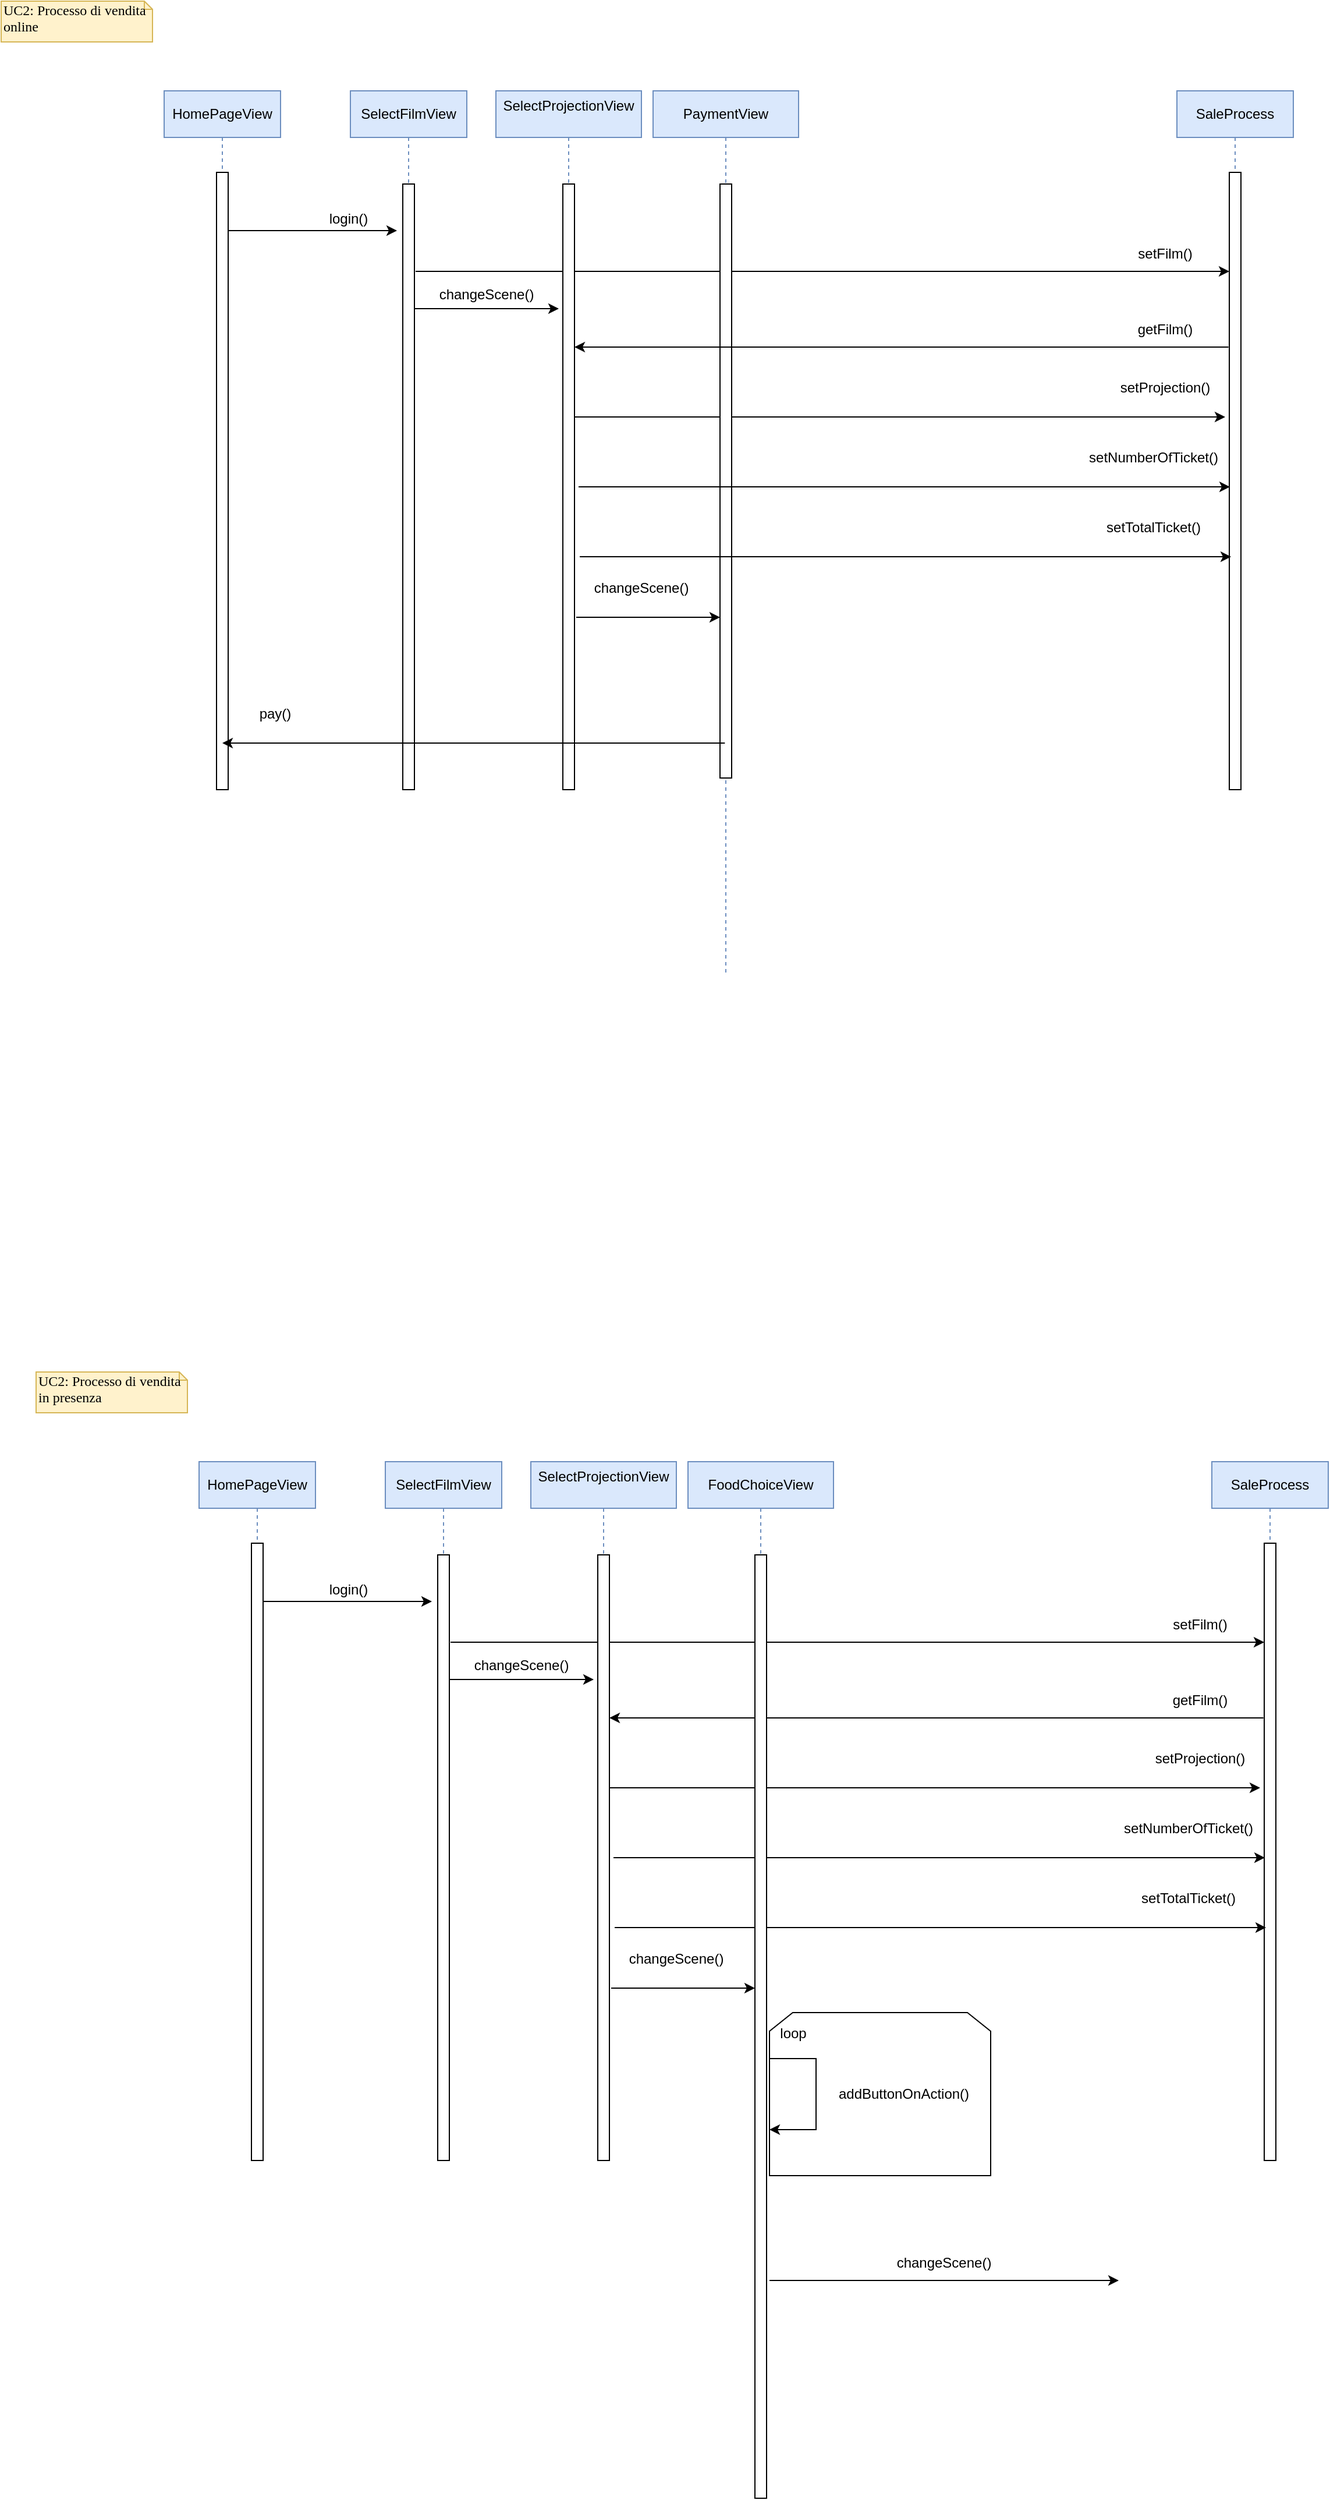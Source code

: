 <mxfile version="24.1.0" type="device">
  <diagram name="Page-1" id="2YBvvXClWsGukQMizWep">
    <mxGraphModel dx="1354" dy="616" grid="1" gridSize="10" guides="1" tooltips="1" connect="1" arrows="1" fold="1" page="0" pageScale="1" pageWidth="827" pageHeight="1169" math="0" shadow="0">
      <root>
        <mxCell id="0" />
        <mxCell id="1" parent="0" />
        <mxCell id="R0Ea8_HKn-mQd7oRBbt7-4" value="" style="endArrow=classic;html=1;rounded=0;" parent="1" edge="1">
          <mxGeometry width="50" height="50" relative="1" as="geometry">
            <mxPoint x="110" y="320" as="sourcePoint" />
            <mxPoint x="260" y="320" as="targetPoint" />
          </mxGeometry>
        </mxCell>
        <mxCell id="R0Ea8_HKn-mQd7oRBbt7-15" value="login()" style="text;html=1;align=center;verticalAlign=middle;resizable=0;points=[];autosize=1;strokeColor=none;fillColor=none;" parent="1" vertex="1">
          <mxGeometry x="188" y="295" width="60" height="30" as="geometry" />
        </mxCell>
        <mxCell id="R0Ea8_HKn-mQd7oRBbt7-18" value="HomePageView" style="shape=umlLifeline;perimeter=lifelinePerimeter;whiteSpace=wrap;html=1;container=0;dropTarget=0;collapsible=0;recursiveResize=0;outlineConnect=0;portConstraint=eastwest;newEdgeStyle={&quot;edgeStyle&quot;:&quot;elbowEdgeStyle&quot;,&quot;elbow&quot;:&quot;vertical&quot;,&quot;curved&quot;:0,&quot;rounded&quot;:0};fillColor=#dae8fc;strokeColor=#6c8ebf;" parent="1" vertex="1">
          <mxGeometry x="60" y="200" width="100" height="600" as="geometry" />
        </mxCell>
        <mxCell id="R0Ea8_HKn-mQd7oRBbt7-19" value="" style="html=1;points=[];perimeter=orthogonalPerimeter;outlineConnect=0;targetShapes=umlLifeline;portConstraint=eastwest;newEdgeStyle={&quot;edgeStyle&quot;:&quot;elbowEdgeStyle&quot;,&quot;elbow&quot;:&quot;vertical&quot;,&quot;curved&quot;:0,&quot;rounded&quot;:0};" parent="R0Ea8_HKn-mQd7oRBbt7-18" vertex="1">
          <mxGeometry x="45" y="70" width="10" height="530" as="geometry" />
        </mxCell>
        <mxCell id="R0Ea8_HKn-mQd7oRBbt7-20" value="SelectFilmView" style="shape=umlLifeline;perimeter=lifelinePerimeter;whiteSpace=wrap;html=1;container=1;dropTarget=0;collapsible=0;recursiveResize=0;outlineConnect=0;portConstraint=eastwest;newEdgeStyle={&quot;curved&quot;:0,&quot;rounded&quot;:0};fillColor=#dae8fc;strokeColor=#6c8ebf;" parent="1" vertex="1">
          <mxGeometry x="220" y="200" width="100" height="600" as="geometry" />
        </mxCell>
        <mxCell id="R0Ea8_HKn-mQd7oRBbt7-21" value="" style="html=1;points=[[0,0,0,0,5],[0,1,0,0,-5],[1,0,0,0,5],[1,1,0,0,-5]];perimeter=orthogonalPerimeter;outlineConnect=0;targetShapes=umlLifeline;portConstraint=eastwest;newEdgeStyle={&quot;curved&quot;:0,&quot;rounded&quot;:0};" parent="R0Ea8_HKn-mQd7oRBbt7-20" vertex="1">
          <mxGeometry x="45" y="80" width="10" height="520" as="geometry" />
        </mxCell>
        <mxCell id="R0Ea8_HKn-mQd7oRBbt7-22" value="" style="endArrow=classic;html=1;rounded=0;" parent="1" edge="1">
          <mxGeometry width="50" height="50" relative="1" as="geometry">
            <mxPoint x="275" y="387" as="sourcePoint" />
            <mxPoint x="399" y="387" as="targetPoint" />
          </mxGeometry>
        </mxCell>
        <mxCell id="R0Ea8_HKn-mQd7oRBbt7-23" value="changeScene()" style="text;html=1;strokeColor=none;fillColor=none;align=center;verticalAlign=middle;whiteSpace=wrap;rounded=0;" parent="1" vertex="1">
          <mxGeometry x="307" y="360" width="60" height="30" as="geometry" />
        </mxCell>
        <mxCell id="R0Ea8_HKn-mQd7oRBbt7-48" value="UC2: Processo di vendita online" style="shape=note;whiteSpace=wrap;html=1;size=7;verticalAlign=top;align=left;spacingTop=-6;rounded=0;shadow=0;comic=0;labelBackgroundColor=none;strokeWidth=1;fontFamily=Verdana;fontSize=12;fillColor=#fff2cc;strokeColor=#d6b656;" parent="1" vertex="1">
          <mxGeometry x="-80" y="123" width="130" height="35" as="geometry" />
        </mxCell>
        <mxCell id="tlfVrstY13838HnVxfWh-1" value="" style="endArrow=classic;html=1;rounded=0;" parent="1" target="tlfVrstY13838HnVxfWh-3" edge="1">
          <mxGeometry width="50" height="50" relative="1" as="geometry">
            <mxPoint x="276" y="355" as="sourcePoint" />
            <mxPoint x="965.5" y="355" as="targetPoint" />
          </mxGeometry>
        </mxCell>
        <mxCell id="tlfVrstY13838HnVxfWh-2" value="SaleProcess" style="shape=umlLifeline;perimeter=lifelinePerimeter;whiteSpace=wrap;html=1;container=0;dropTarget=0;collapsible=0;recursiveResize=0;outlineConnect=0;portConstraint=eastwest;newEdgeStyle={&quot;edgeStyle&quot;:&quot;elbowEdgeStyle&quot;,&quot;elbow&quot;:&quot;vertical&quot;,&quot;curved&quot;:0,&quot;rounded&quot;:0};fillColor=#dae8fc;strokeColor=#6c8ebf;" parent="1" vertex="1">
          <mxGeometry x="930" y="200" width="100" height="600" as="geometry" />
        </mxCell>
        <mxCell id="tlfVrstY13838HnVxfWh-3" value="" style="html=1;points=[];perimeter=orthogonalPerimeter;outlineConnect=0;targetShapes=umlLifeline;portConstraint=eastwest;newEdgeStyle={&quot;edgeStyle&quot;:&quot;elbowEdgeStyle&quot;,&quot;elbow&quot;:&quot;vertical&quot;,&quot;curved&quot;:0,&quot;rounded&quot;:0};" parent="tlfVrstY13838HnVxfWh-2" vertex="1">
          <mxGeometry x="45" y="70" width="10" height="530" as="geometry" />
        </mxCell>
        <mxCell id="tlfVrstY13838HnVxfWh-4" value="setFilm()" style="text;html=1;strokeColor=none;fillColor=none;align=center;verticalAlign=middle;whiteSpace=wrap;rounded=0;" parent="1" vertex="1">
          <mxGeometry x="890" y="325" width="60" height="30" as="geometry" />
        </mxCell>
        <mxCell id="tlfVrstY13838HnVxfWh-5" value="SelectProjectionView&lt;div&gt;&lt;br&gt;&lt;/div&gt;" style="shape=umlLifeline;perimeter=lifelinePerimeter;whiteSpace=wrap;html=1;container=1;dropTarget=0;collapsible=0;recursiveResize=0;outlineConnect=0;portConstraint=eastwest;newEdgeStyle={&quot;curved&quot;:0,&quot;rounded&quot;:0};fillColor=#dae8fc;strokeColor=#6c8ebf;" parent="1" vertex="1">
          <mxGeometry x="345" y="200" width="125" height="600" as="geometry" />
        </mxCell>
        <mxCell id="tlfVrstY13838HnVxfWh-6" value="" style="html=1;points=[[0,0,0,0,5],[0,1,0,0,-5],[1,0,0,0,5],[1,1,0,0,-5]];perimeter=orthogonalPerimeter;outlineConnect=0;targetShapes=umlLifeline;portConstraint=eastwest;newEdgeStyle={&quot;curved&quot;:0,&quot;rounded&quot;:0};" parent="tlfVrstY13838HnVxfWh-5" vertex="1">
          <mxGeometry x="57.5" y="80" width="10" height="520" as="geometry" />
        </mxCell>
        <mxCell id="tlfVrstY13838HnVxfWh-7" value="" style="endArrow=classic;html=1;rounded=0;" parent="1" edge="1">
          <mxGeometry width="50" height="50" relative="1" as="geometry">
            <mxPoint x="412" y="480" as="sourcePoint" />
            <mxPoint x="971.5" y="480" as="targetPoint" />
          </mxGeometry>
        </mxCell>
        <mxCell id="tlfVrstY13838HnVxfWh-8" value="setProjection()" style="text;html=1;strokeColor=none;fillColor=none;align=center;verticalAlign=middle;whiteSpace=wrap;rounded=0;" parent="1" vertex="1">
          <mxGeometry x="890" y="440" width="60" height="30" as="geometry" />
        </mxCell>
        <mxCell id="tlfVrstY13838HnVxfWh-10" value="" style="endArrow=classic;html=1;rounded=0;" parent="1" edge="1">
          <mxGeometry width="50" height="50" relative="1" as="geometry">
            <mxPoint x="414" y="652" as="sourcePoint" />
            <mxPoint x="537.5" y="652" as="targetPoint" />
          </mxGeometry>
        </mxCell>
        <mxCell id="tlfVrstY13838HnVxfWh-13" value="PaymentView" style="shape=umlLifeline;perimeter=lifelinePerimeter;whiteSpace=wrap;html=1;container=1;dropTarget=0;collapsible=0;recursiveResize=0;outlineConnect=0;portConstraint=eastwest;newEdgeStyle={&quot;curved&quot;:0,&quot;rounded&quot;:0};fillColor=#dae8fc;strokeColor=#6c8ebf;" parent="1" vertex="1">
          <mxGeometry x="480" y="200" width="125" height="760" as="geometry" />
        </mxCell>
        <mxCell id="tlfVrstY13838HnVxfWh-14" value="" style="html=1;points=[[0,0,0,0,5],[0,1,0,0,-5],[1,0,0,0,5],[1,1,0,0,-5]];perimeter=orthogonalPerimeter;outlineConnect=0;targetShapes=umlLifeline;portConstraint=eastwest;newEdgeStyle={&quot;curved&quot;:0,&quot;rounded&quot;:0};" parent="tlfVrstY13838HnVxfWh-13" vertex="1">
          <mxGeometry x="57.5" y="80" width="10" height="510" as="geometry" />
        </mxCell>
        <mxCell id="tlfVrstY13838HnVxfWh-15" value="" style="endArrow=classic;html=1;rounded=0;" parent="1" edge="1">
          <mxGeometry width="50" height="50" relative="1" as="geometry">
            <mxPoint x="416" y="540" as="sourcePoint" />
            <mxPoint x="975.5" y="540" as="targetPoint" />
          </mxGeometry>
        </mxCell>
        <mxCell id="tlfVrstY13838HnVxfWh-16" value="setNumberOfTicket()" style="text;html=1;strokeColor=none;fillColor=none;align=center;verticalAlign=middle;whiteSpace=wrap;rounded=0;" parent="1" vertex="1">
          <mxGeometry x="880" y="500" width="60" height="30" as="geometry" />
        </mxCell>
        <mxCell id="tlfVrstY13838HnVxfWh-17" value="changeScene()" style="text;html=1;strokeColor=none;fillColor=none;align=center;verticalAlign=middle;whiteSpace=wrap;rounded=0;" parent="1" vertex="1">
          <mxGeometry x="440" y="612" width="60" height="30" as="geometry" />
        </mxCell>
        <mxCell id="tlfVrstY13838HnVxfWh-19" value="" style="endArrow=classic;html=1;rounded=0;" parent="1" edge="1">
          <mxGeometry width="50" height="50" relative="1" as="geometry">
            <mxPoint x="417" y="600" as="sourcePoint" />
            <mxPoint x="976.5" y="600" as="targetPoint" />
          </mxGeometry>
        </mxCell>
        <mxCell id="tlfVrstY13838HnVxfWh-20" value="setTotalTicket()" style="text;html=1;strokeColor=none;fillColor=none;align=center;verticalAlign=middle;whiteSpace=wrap;rounded=0;" parent="1" vertex="1">
          <mxGeometry x="880" y="560" width="60" height="30" as="geometry" />
        </mxCell>
        <mxCell id="tlfVrstY13838HnVxfWh-21" value="" style="endArrow=classic;html=1;rounded=0;" parent="1" edge="1">
          <mxGeometry width="50" height="50" relative="1" as="geometry">
            <mxPoint x="974.25" y="420" as="sourcePoint" />
            <mxPoint x="412.5" y="420" as="targetPoint" />
          </mxGeometry>
        </mxCell>
        <mxCell id="tlfVrstY13838HnVxfWh-22" value="getFilm()" style="text;html=1;strokeColor=none;fillColor=none;align=center;verticalAlign=middle;whiteSpace=wrap;rounded=0;" parent="1" vertex="1">
          <mxGeometry x="890" y="390" width="60" height="30" as="geometry" />
        </mxCell>
        <mxCell id="tlfVrstY13838HnVxfWh-29" value="" style="endArrow=classic;html=1;rounded=0;" parent="1" target="R0Ea8_HKn-mQd7oRBbt7-18" edge="1">
          <mxGeometry width="50" height="50" relative="1" as="geometry">
            <mxPoint x="541.67" y="760" as="sourcePoint" />
            <mxPoint x="273.337" y="760" as="targetPoint" />
          </mxGeometry>
        </mxCell>
        <mxCell id="tlfVrstY13838HnVxfWh-30" value="pay()" style="text;html=1;align=center;verticalAlign=middle;resizable=0;points=[];autosize=1;strokeColor=none;fillColor=none;" parent="1" vertex="1">
          <mxGeometry x="130" y="720" width="50" height="30" as="geometry" />
        </mxCell>
        <mxCell id="12Z5Hl39_VANbCDEcumR-1" value="" style="endArrow=classic;html=1;rounded=0;" parent="1" edge="1">
          <mxGeometry width="50" height="50" relative="1" as="geometry">
            <mxPoint x="140" y="1497" as="sourcePoint" />
            <mxPoint x="290" y="1497" as="targetPoint" />
          </mxGeometry>
        </mxCell>
        <mxCell id="12Z5Hl39_VANbCDEcumR-2" value="login()" style="text;html=1;align=center;verticalAlign=middle;resizable=0;points=[];autosize=1;strokeColor=none;fillColor=none;" parent="1" vertex="1">
          <mxGeometry x="188" y="1472" width="60" height="30" as="geometry" />
        </mxCell>
        <mxCell id="12Z5Hl39_VANbCDEcumR-3" value="HomePageView" style="shape=umlLifeline;perimeter=lifelinePerimeter;whiteSpace=wrap;html=1;container=0;dropTarget=0;collapsible=0;recursiveResize=0;outlineConnect=0;portConstraint=eastwest;newEdgeStyle={&quot;edgeStyle&quot;:&quot;elbowEdgeStyle&quot;,&quot;elbow&quot;:&quot;vertical&quot;,&quot;curved&quot;:0,&quot;rounded&quot;:0};fillColor=#dae8fc;strokeColor=#6c8ebf;" parent="1" vertex="1">
          <mxGeometry x="90" y="1377" width="100" height="600" as="geometry" />
        </mxCell>
        <mxCell id="12Z5Hl39_VANbCDEcumR-4" value="" style="html=1;points=[];perimeter=orthogonalPerimeter;outlineConnect=0;targetShapes=umlLifeline;portConstraint=eastwest;newEdgeStyle={&quot;edgeStyle&quot;:&quot;elbowEdgeStyle&quot;,&quot;elbow&quot;:&quot;vertical&quot;,&quot;curved&quot;:0,&quot;rounded&quot;:0};" parent="12Z5Hl39_VANbCDEcumR-3" vertex="1">
          <mxGeometry x="45" y="70" width="10" height="530" as="geometry" />
        </mxCell>
        <mxCell id="12Z5Hl39_VANbCDEcumR-5" value="SelectFilmView" style="shape=umlLifeline;perimeter=lifelinePerimeter;whiteSpace=wrap;html=1;container=1;dropTarget=0;collapsible=0;recursiveResize=0;outlineConnect=0;portConstraint=eastwest;newEdgeStyle={&quot;curved&quot;:0,&quot;rounded&quot;:0};fillColor=#dae8fc;strokeColor=#6c8ebf;" parent="1" vertex="1">
          <mxGeometry x="250" y="1377" width="100" height="600" as="geometry" />
        </mxCell>
        <mxCell id="12Z5Hl39_VANbCDEcumR-6" value="" style="html=1;points=[[0,0,0,0,5],[0,1,0,0,-5],[1,0,0,0,5],[1,1,0,0,-5]];perimeter=orthogonalPerimeter;outlineConnect=0;targetShapes=umlLifeline;portConstraint=eastwest;newEdgeStyle={&quot;curved&quot;:0,&quot;rounded&quot;:0};" parent="12Z5Hl39_VANbCDEcumR-5" vertex="1">
          <mxGeometry x="45" y="80" width="10" height="520" as="geometry" />
        </mxCell>
        <mxCell id="12Z5Hl39_VANbCDEcumR-7" value="" style="endArrow=classic;html=1;rounded=0;" parent="1" edge="1">
          <mxGeometry width="50" height="50" relative="1" as="geometry">
            <mxPoint x="305" y="1564" as="sourcePoint" />
            <mxPoint x="429" y="1564" as="targetPoint" />
          </mxGeometry>
        </mxCell>
        <mxCell id="12Z5Hl39_VANbCDEcumR-8" value="changeScene()" style="text;html=1;strokeColor=none;fillColor=none;align=center;verticalAlign=middle;whiteSpace=wrap;rounded=0;" parent="1" vertex="1">
          <mxGeometry x="337" y="1537" width="60" height="30" as="geometry" />
        </mxCell>
        <mxCell id="12Z5Hl39_VANbCDEcumR-9" value="UC2: Processo di vendita in presenza" style="shape=note;whiteSpace=wrap;html=1;size=7;verticalAlign=top;align=left;spacingTop=-6;rounded=0;shadow=0;comic=0;labelBackgroundColor=none;strokeWidth=1;fontFamily=Verdana;fontSize=12;fillColor=#fff2cc;strokeColor=#d6b656;" parent="1" vertex="1">
          <mxGeometry x="-50" y="1300" width="130" height="35" as="geometry" />
        </mxCell>
        <mxCell id="12Z5Hl39_VANbCDEcumR-10" value="" style="endArrow=classic;html=1;rounded=0;" parent="1" target="12Z5Hl39_VANbCDEcumR-12" edge="1">
          <mxGeometry width="50" height="50" relative="1" as="geometry">
            <mxPoint x="306" y="1532" as="sourcePoint" />
            <mxPoint x="995.5" y="1532" as="targetPoint" />
          </mxGeometry>
        </mxCell>
        <mxCell id="12Z5Hl39_VANbCDEcumR-11" value="SaleProcess" style="shape=umlLifeline;perimeter=lifelinePerimeter;whiteSpace=wrap;html=1;container=0;dropTarget=0;collapsible=0;recursiveResize=0;outlineConnect=0;portConstraint=eastwest;newEdgeStyle={&quot;edgeStyle&quot;:&quot;elbowEdgeStyle&quot;,&quot;elbow&quot;:&quot;vertical&quot;,&quot;curved&quot;:0,&quot;rounded&quot;:0};fillColor=#dae8fc;strokeColor=#6c8ebf;" parent="1" vertex="1">
          <mxGeometry x="960" y="1377" width="100" height="600" as="geometry" />
        </mxCell>
        <mxCell id="12Z5Hl39_VANbCDEcumR-12" value="" style="html=1;points=[];perimeter=orthogonalPerimeter;outlineConnect=0;targetShapes=umlLifeline;portConstraint=eastwest;newEdgeStyle={&quot;edgeStyle&quot;:&quot;elbowEdgeStyle&quot;,&quot;elbow&quot;:&quot;vertical&quot;,&quot;curved&quot;:0,&quot;rounded&quot;:0};" parent="12Z5Hl39_VANbCDEcumR-11" vertex="1">
          <mxGeometry x="45" y="70" width="10" height="530" as="geometry" />
        </mxCell>
        <mxCell id="12Z5Hl39_VANbCDEcumR-13" value="setFilm()" style="text;html=1;strokeColor=none;fillColor=none;align=center;verticalAlign=middle;whiteSpace=wrap;rounded=0;" parent="1" vertex="1">
          <mxGeometry x="920" y="1502" width="60" height="30" as="geometry" />
        </mxCell>
        <mxCell id="12Z5Hl39_VANbCDEcumR-14" value="SelectProjectionView&lt;div&gt;&lt;br&gt;&lt;/div&gt;" style="shape=umlLifeline;perimeter=lifelinePerimeter;whiteSpace=wrap;html=1;container=1;dropTarget=0;collapsible=0;recursiveResize=0;outlineConnect=0;portConstraint=eastwest;newEdgeStyle={&quot;curved&quot;:0,&quot;rounded&quot;:0};fillColor=#dae8fc;strokeColor=#6c8ebf;" parent="1" vertex="1">
          <mxGeometry x="375" y="1377" width="125" height="600" as="geometry" />
        </mxCell>
        <mxCell id="12Z5Hl39_VANbCDEcumR-15" value="" style="html=1;points=[[0,0,0,0,5],[0,1,0,0,-5],[1,0,0,0,5],[1,1,0,0,-5]];perimeter=orthogonalPerimeter;outlineConnect=0;targetShapes=umlLifeline;portConstraint=eastwest;newEdgeStyle={&quot;curved&quot;:0,&quot;rounded&quot;:0};" parent="12Z5Hl39_VANbCDEcumR-14" vertex="1">
          <mxGeometry x="57.5" y="80" width="10" height="520" as="geometry" />
        </mxCell>
        <mxCell id="12Z5Hl39_VANbCDEcumR-16" value="" style="endArrow=classic;html=1;rounded=0;" parent="1" edge="1">
          <mxGeometry width="50" height="50" relative="1" as="geometry">
            <mxPoint x="442" y="1657" as="sourcePoint" />
            <mxPoint x="1001.5" y="1657" as="targetPoint" />
          </mxGeometry>
        </mxCell>
        <mxCell id="12Z5Hl39_VANbCDEcumR-17" value="setProjection()" style="text;html=1;strokeColor=none;fillColor=none;align=center;verticalAlign=middle;whiteSpace=wrap;rounded=0;" parent="1" vertex="1">
          <mxGeometry x="920" y="1617" width="60" height="30" as="geometry" />
        </mxCell>
        <mxCell id="12Z5Hl39_VANbCDEcumR-18" value="" style="endArrow=classic;html=1;rounded=0;" parent="1" edge="1">
          <mxGeometry width="50" height="50" relative="1" as="geometry">
            <mxPoint x="444" y="1829" as="sourcePoint" />
            <mxPoint x="567.5" y="1829" as="targetPoint" />
          </mxGeometry>
        </mxCell>
        <mxCell id="12Z5Hl39_VANbCDEcumR-20" value="" style="endArrow=classic;html=1;rounded=0;" parent="1" edge="1">
          <mxGeometry width="50" height="50" relative="1" as="geometry">
            <mxPoint x="446" y="1717" as="sourcePoint" />
            <mxPoint x="1005.5" y="1717" as="targetPoint" />
          </mxGeometry>
        </mxCell>
        <mxCell id="12Z5Hl39_VANbCDEcumR-21" value="setNumberOfTicket()" style="text;html=1;strokeColor=none;fillColor=none;align=center;verticalAlign=middle;whiteSpace=wrap;rounded=0;" parent="1" vertex="1">
          <mxGeometry x="910" y="1677" width="60" height="30" as="geometry" />
        </mxCell>
        <mxCell id="12Z5Hl39_VANbCDEcumR-22" value="changeScene()" style="text;html=1;strokeColor=none;fillColor=none;align=center;verticalAlign=middle;whiteSpace=wrap;rounded=0;" parent="1" vertex="1">
          <mxGeometry x="470" y="1789" width="60" height="30" as="geometry" />
        </mxCell>
        <mxCell id="12Z5Hl39_VANbCDEcumR-23" value="" style="endArrow=classic;html=1;rounded=0;" parent="1" edge="1">
          <mxGeometry width="50" height="50" relative="1" as="geometry">
            <mxPoint x="447" y="1777" as="sourcePoint" />
            <mxPoint x="1006.5" y="1777" as="targetPoint" />
          </mxGeometry>
        </mxCell>
        <mxCell id="12Z5Hl39_VANbCDEcumR-24" value="setTotalTicket()" style="text;html=1;strokeColor=none;fillColor=none;align=center;verticalAlign=middle;whiteSpace=wrap;rounded=0;" parent="1" vertex="1">
          <mxGeometry x="910" y="1737" width="60" height="30" as="geometry" />
        </mxCell>
        <mxCell id="12Z5Hl39_VANbCDEcumR-25" value="" style="endArrow=classic;html=1;rounded=0;" parent="1" edge="1">
          <mxGeometry width="50" height="50" relative="1" as="geometry">
            <mxPoint x="1004.25" y="1597" as="sourcePoint" />
            <mxPoint x="442.5" y="1597" as="targetPoint" />
          </mxGeometry>
        </mxCell>
        <mxCell id="12Z5Hl39_VANbCDEcumR-26" value="getFilm()" style="text;html=1;strokeColor=none;fillColor=none;align=center;verticalAlign=middle;whiteSpace=wrap;rounded=0;" parent="1" vertex="1">
          <mxGeometry x="920" y="1567" width="60" height="30" as="geometry" />
        </mxCell>
        <mxCell id="12Z5Hl39_VANbCDEcumR-29" value="FoodChoiceView" style="shape=umlLifeline;perimeter=lifelinePerimeter;whiteSpace=wrap;html=1;container=1;dropTarget=0;collapsible=0;recursiveResize=0;outlineConnect=0;portConstraint=eastwest;newEdgeStyle={&quot;curved&quot;:0,&quot;rounded&quot;:0};fillColor=#dae8fc;strokeColor=#6c8ebf;" parent="1" vertex="1">
          <mxGeometry x="510" y="1377" width="125" height="890" as="geometry" />
        </mxCell>
        <mxCell id="12Z5Hl39_VANbCDEcumR-30" value="" style="html=1;points=[[0,0,0,0,5],[0,1,0,0,-5],[1,0,0,0,5],[1,1,0,0,-5]];perimeter=orthogonalPerimeter;outlineConnect=0;targetShapes=umlLifeline;portConstraint=eastwest;newEdgeStyle={&quot;curved&quot;:0,&quot;rounded&quot;:0};" parent="12Z5Hl39_VANbCDEcumR-29" vertex="1">
          <mxGeometry x="57.5" y="80" width="10" height="810" as="geometry" />
        </mxCell>
        <mxCell id="12Z5Hl39_VANbCDEcumR-37" value="" style="shape=loopLimit;whiteSpace=wrap;html=1;" parent="1" vertex="1">
          <mxGeometry x="580" y="1850" width="190" height="140" as="geometry" />
        </mxCell>
        <mxCell id="12Z5Hl39_VANbCDEcumR-38" value="loop" style="text;html=1;align=center;verticalAlign=middle;resizable=0;points=[];autosize=1;strokeColor=none;fillColor=none;" parent="1" vertex="1">
          <mxGeometry x="575" y="1853" width="50" height="30" as="geometry" />
        </mxCell>
        <mxCell id="12Z5Hl39_VANbCDEcumR-41" value="" style="endArrow=classic;html=1;rounded=0;" parent="1" edge="1">
          <mxGeometry width="50" height="50" relative="1" as="geometry">
            <mxPoint x="580" y="1889.5" as="sourcePoint" />
            <mxPoint x="580" y="1950.5" as="targetPoint" />
            <Array as="points">
              <mxPoint x="620" y="1889.5" />
              <mxPoint x="620" y="1910.5" />
              <mxPoint x="620" y="1950.5" />
            </Array>
          </mxGeometry>
        </mxCell>
        <mxCell id="12Z5Hl39_VANbCDEcumR-42" value="addButtonOnAction()" style="text;html=1;align=center;verticalAlign=middle;resizable=0;points=[];autosize=1;strokeColor=none;fillColor=none;" parent="1" vertex="1">
          <mxGeometry x="625" y="1905" width="140" height="30" as="geometry" />
        </mxCell>
        <mxCell id="12Z5Hl39_VANbCDEcumR-43" value="" style="endArrow=classic;html=1;rounded=0;" parent="1" edge="1">
          <mxGeometry width="50" height="50" relative="1" as="geometry">
            <mxPoint x="580" y="2080" as="sourcePoint" />
            <mxPoint x="880" y="2080" as="targetPoint" />
          </mxGeometry>
        </mxCell>
        <mxCell id="12Z5Hl39_VANbCDEcumR-44" value="changeScene()" style="text;html=1;strokeColor=none;fillColor=none;align=center;verticalAlign=middle;whiteSpace=wrap;rounded=0;" parent="1" vertex="1">
          <mxGeometry x="700" y="2050" width="60" height="30" as="geometry" />
        </mxCell>
      </root>
    </mxGraphModel>
  </diagram>
</mxfile>
